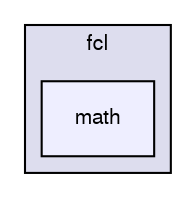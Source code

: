 digraph "math" {
  compound=true
  node [ fontsize="10", fontname="FreeSans"];
  edge [ labelfontsize="10", labelfontname="FreeSans"];
  subgraph clusterdir_20fa1abcad33804f5539e29af8f8ee4c {
    graph [ bgcolor="#ddddee", pencolor="black", label="fcl" fontname="FreeSans", fontsize="10", URL="dir_20fa1abcad33804f5539e29af8f8ee4c.html"]
  dir_2a3bc160f6192db30de205e670b0a725 [shape=box, label="math", style="filled", fillcolor="#eeeeff", pencolor="black", URL="dir_2a3bc160f6192db30de205e670b0a725.html"];
  }
}
